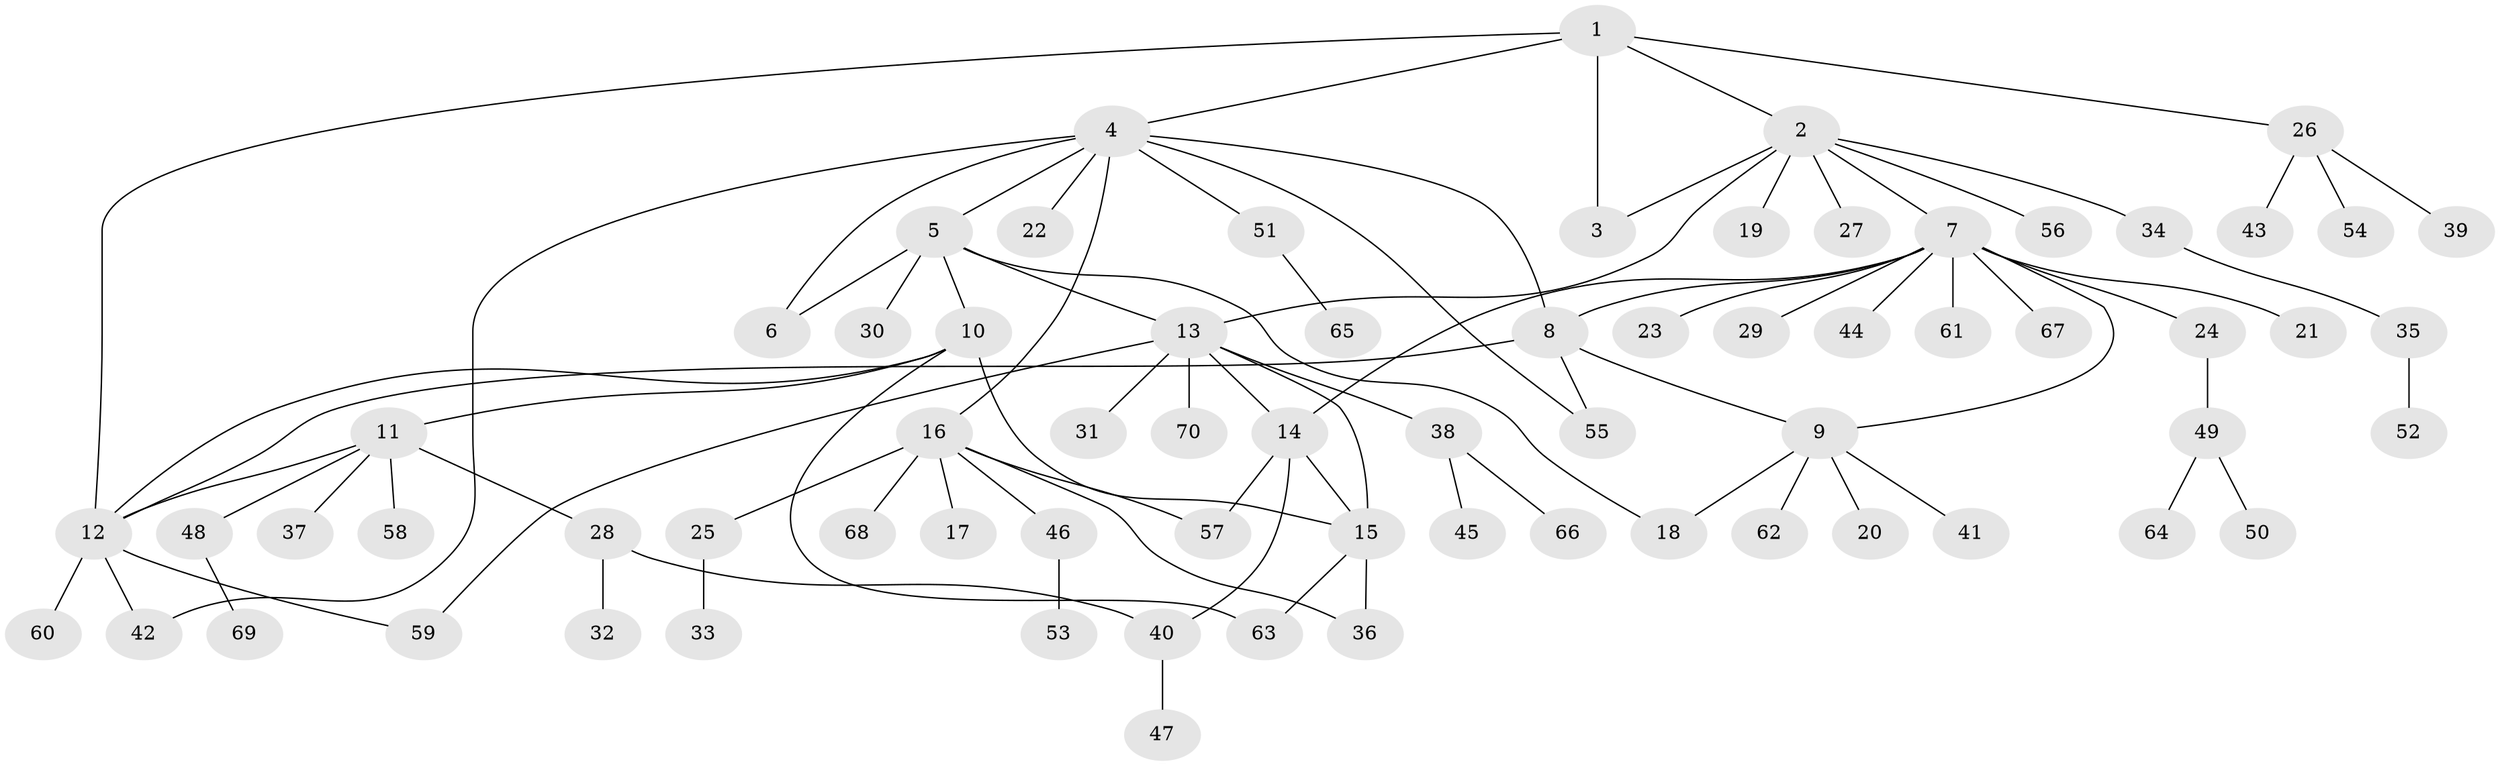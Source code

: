// coarse degree distribution, {10: 0.06, 7: 0.06, 2: 0.22, 9: 0.02, 4: 0.04, 5: 0.04, 1: 0.52, 3: 0.04}
// Generated by graph-tools (version 1.1) at 2025/24/03/03/25 07:24:09]
// undirected, 70 vertices, 88 edges
graph export_dot {
graph [start="1"]
  node [color=gray90,style=filled];
  1;
  2;
  3;
  4;
  5;
  6;
  7;
  8;
  9;
  10;
  11;
  12;
  13;
  14;
  15;
  16;
  17;
  18;
  19;
  20;
  21;
  22;
  23;
  24;
  25;
  26;
  27;
  28;
  29;
  30;
  31;
  32;
  33;
  34;
  35;
  36;
  37;
  38;
  39;
  40;
  41;
  42;
  43;
  44;
  45;
  46;
  47;
  48;
  49;
  50;
  51;
  52;
  53;
  54;
  55;
  56;
  57;
  58;
  59;
  60;
  61;
  62;
  63;
  64;
  65;
  66;
  67;
  68;
  69;
  70;
  1 -- 2;
  1 -- 3;
  1 -- 4;
  1 -- 12;
  1 -- 26;
  2 -- 3;
  2 -- 7;
  2 -- 13;
  2 -- 19;
  2 -- 27;
  2 -- 34;
  2 -- 56;
  4 -- 5;
  4 -- 6;
  4 -- 8;
  4 -- 16;
  4 -- 22;
  4 -- 42;
  4 -- 51;
  4 -- 55;
  5 -- 6;
  5 -- 10;
  5 -- 13;
  5 -- 18;
  5 -- 30;
  7 -- 8;
  7 -- 9;
  7 -- 14;
  7 -- 21;
  7 -- 23;
  7 -- 24;
  7 -- 29;
  7 -- 44;
  7 -- 61;
  7 -- 67;
  8 -- 9;
  8 -- 12;
  8 -- 55;
  9 -- 18;
  9 -- 20;
  9 -- 41;
  9 -- 62;
  10 -- 11;
  10 -- 12;
  10 -- 15;
  10 -- 63;
  11 -- 12;
  11 -- 28;
  11 -- 37;
  11 -- 48;
  11 -- 58;
  12 -- 42;
  12 -- 59;
  12 -- 60;
  13 -- 14;
  13 -- 15;
  13 -- 31;
  13 -- 38;
  13 -- 59;
  13 -- 70;
  14 -- 15;
  14 -- 40;
  14 -- 57;
  15 -- 36;
  15 -- 63;
  16 -- 17;
  16 -- 25;
  16 -- 36;
  16 -- 46;
  16 -- 57;
  16 -- 68;
  24 -- 49;
  25 -- 33;
  26 -- 39;
  26 -- 43;
  26 -- 54;
  28 -- 32;
  28 -- 40;
  34 -- 35;
  35 -- 52;
  38 -- 45;
  38 -- 66;
  40 -- 47;
  46 -- 53;
  48 -- 69;
  49 -- 50;
  49 -- 64;
  51 -- 65;
}
